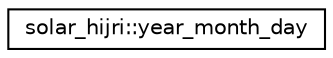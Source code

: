 digraph "Graphical Class Hierarchy"
{
 // LATEX_PDF_SIZE
  edge [fontname="Helvetica",fontsize="10",labelfontname="Helvetica",labelfontsize="10"];
  node [fontname="Helvetica",fontsize="10",shape=record];
  rankdir="LR";
  Node0 [label="solar_hijri::year_month_day",height=0.2,width=0.4,color="black", fillcolor="white", style="filled",URL="$classsolar__hijri_1_1year__month__day.html",tooltip=" "];
}
